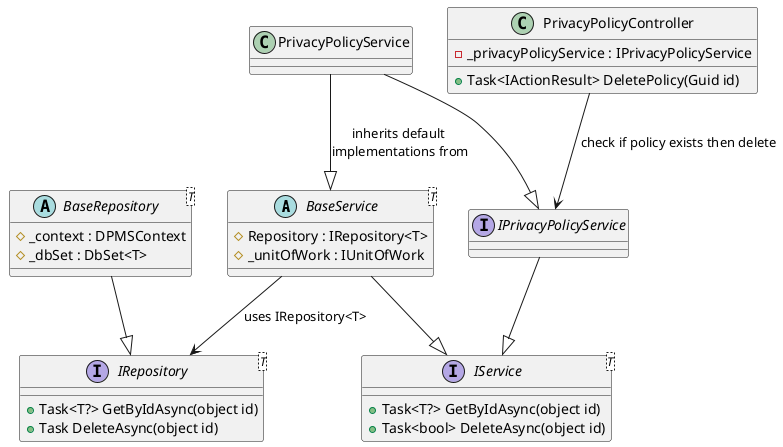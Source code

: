 @startuml

abstract class BaseService<T> {
    #Repository : IRepository<T>
    #_unitOfWork : IUnitOfWork
}

abstract class BaseRepository<T> {
    #_context : DPMSContext
    #_dbSet : DbSet<T>
}

interface IRepository<T> {
    +Task<T?> GetByIdAsync(object id)
    +Task DeleteAsync(object id)
}

BaseRepository --|> IRepository

BaseService --|> IService
BaseService --> IRepository : uses IRepository<T>

class PrivacyPolicyController {
    -_privacyPolicyService : IPrivacyPolicyService

    +Task<IActionResult> DeletePolicy(Guid id)
}

class PrivacyPolicyService {
}

interface IPrivacyPolicyService {
}

interface IService<T> {
    +Task<T?> GetByIdAsync(object id)
    +Task<bool> DeleteAsync(object id)
}

IPrivacyPolicyService --|> IService
PrivacyPolicyService --|> IPrivacyPolicyService
PrivacyPolicyService --|> BaseService : inherits default \nimplementations from
PrivacyPolicyController --> IPrivacyPolicyService : check if policy exists then delete

@enduml